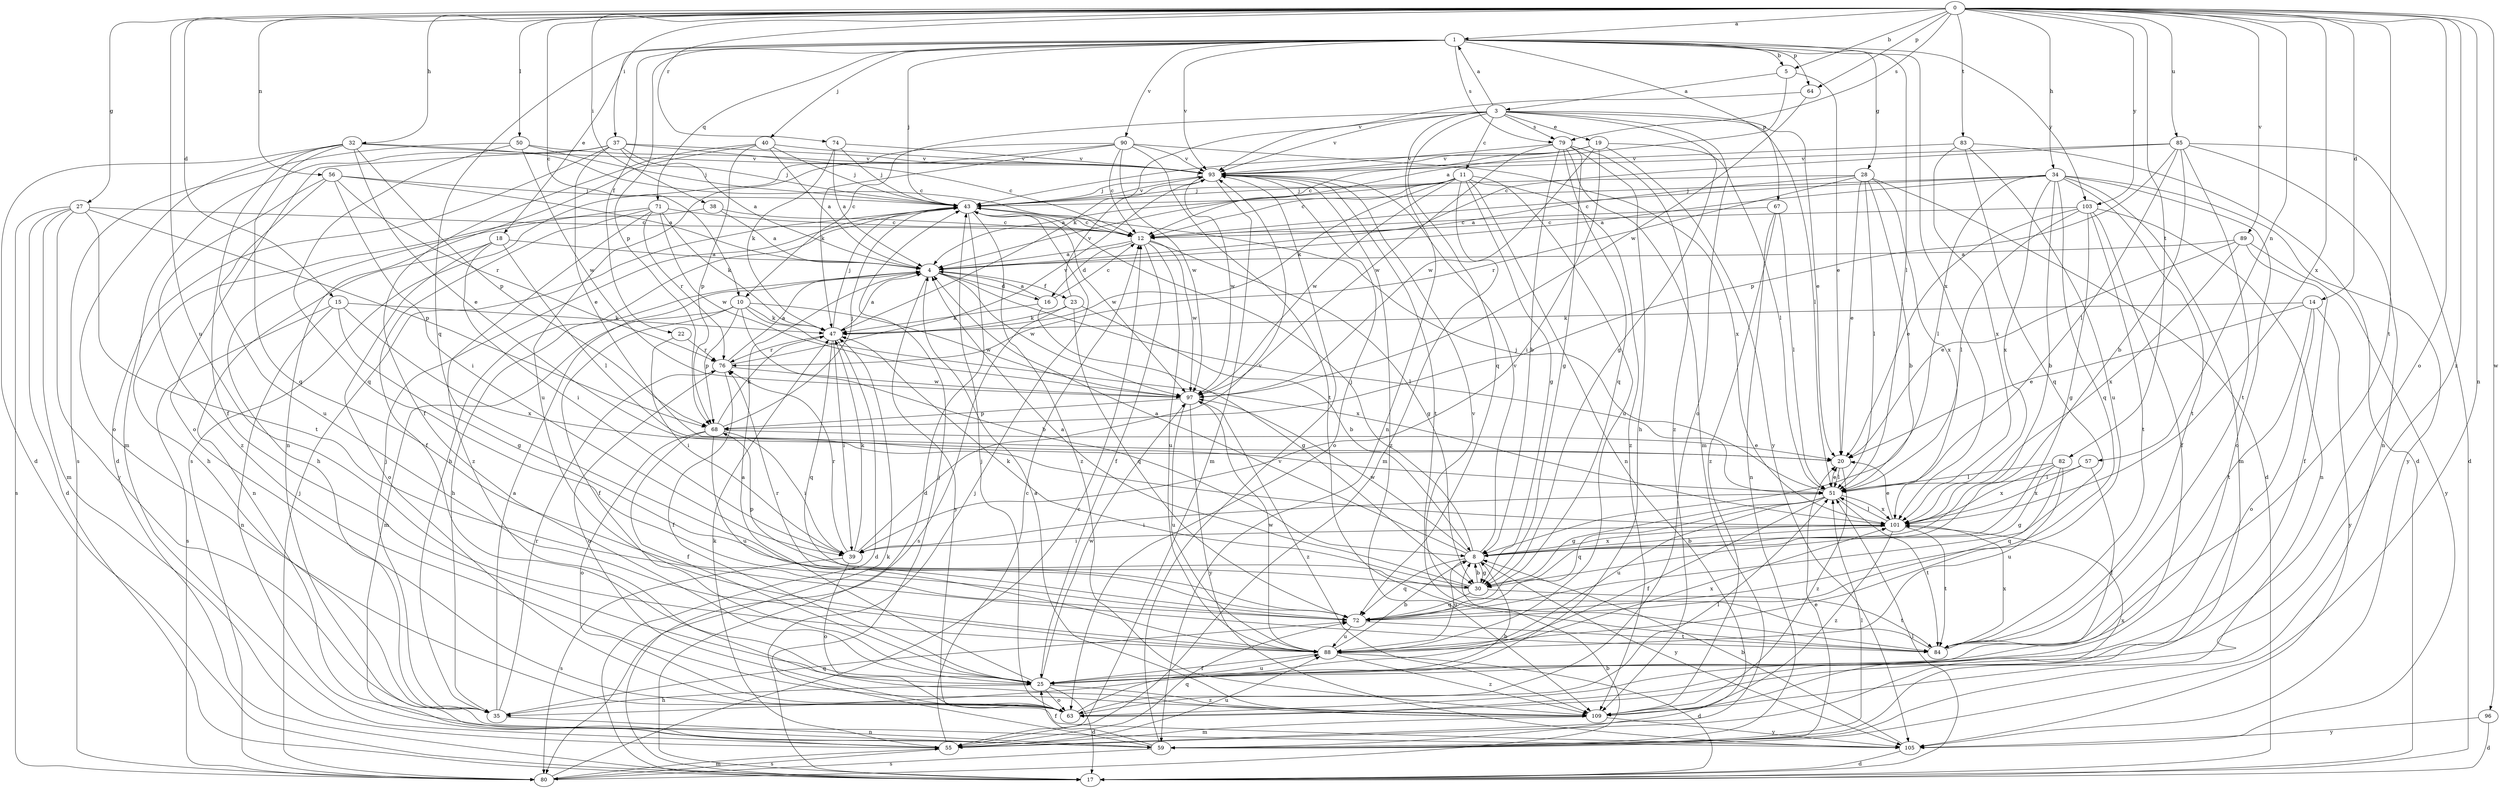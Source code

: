 strict digraph  {
0;
1;
3;
4;
5;
8;
10;
11;
12;
14;
15;
16;
17;
18;
19;
20;
22;
23;
25;
27;
28;
30;
32;
34;
35;
37;
38;
39;
40;
43;
47;
50;
51;
55;
56;
57;
59;
63;
64;
67;
68;
71;
72;
74;
76;
79;
80;
82;
83;
84;
85;
88;
89;
90;
93;
96;
97;
101;
103;
105;
109;
0 -> 1  [label=a];
0 -> 5  [label=b];
0 -> 10  [label=c];
0 -> 14  [label=d];
0 -> 15  [label=d];
0 -> 27  [label=g];
0 -> 32  [label=h];
0 -> 34  [label=h];
0 -> 37  [label=i];
0 -> 38  [label=i];
0 -> 50  [label=l];
0 -> 56  [label=n];
0 -> 57  [label=n];
0 -> 59  [label=n];
0 -> 63  [label=o];
0 -> 64  [label=p];
0 -> 74  [label=r];
0 -> 79  [label=s];
0 -> 82  [label=t];
0 -> 83  [label=t];
0 -> 84  [label=t];
0 -> 85  [label=u];
0 -> 88  [label=u];
0 -> 89  [label=v];
0 -> 96  [label=w];
0 -> 101  [label=x];
0 -> 103  [label=y];
0 -> 109  [label=z];
1 -> 5  [label=b];
1 -> 18  [label=e];
1 -> 22  [label=f];
1 -> 28  [label=g];
1 -> 40  [label=j];
1 -> 43  [label=j];
1 -> 51  [label=l];
1 -> 64  [label=p];
1 -> 67  [label=p];
1 -> 68  [label=p];
1 -> 71  [label=q];
1 -> 72  [label=q];
1 -> 79  [label=s];
1 -> 90  [label=v];
1 -> 93  [label=v];
1 -> 101  [label=x];
1 -> 103  [label=y];
3 -> 1  [label=a];
3 -> 10  [label=c];
3 -> 11  [label=c];
3 -> 19  [label=e];
3 -> 20  [label=e];
3 -> 30  [label=g];
3 -> 47  [label=k];
3 -> 51  [label=l];
3 -> 59  [label=n];
3 -> 63  [label=o];
3 -> 72  [label=q];
3 -> 79  [label=s];
3 -> 93  [label=v];
4 -> 16  [label=d];
4 -> 23  [label=f];
4 -> 35  [label=h];
4 -> 51  [label=l];
4 -> 97  [label=w];
4 -> 105  [label=y];
5 -> 3  [label=a];
5 -> 4  [label=a];
5 -> 20  [label=e];
8 -> 4  [label=a];
8 -> 30  [label=g];
8 -> 43  [label=j];
8 -> 72  [label=q];
8 -> 88  [label=u];
8 -> 93  [label=v];
8 -> 97  [label=w];
8 -> 101  [label=x];
8 -> 105  [label=y];
10 -> 8  [label=b];
10 -> 25  [label=f];
10 -> 47  [label=k];
10 -> 55  [label=m];
10 -> 68  [label=p];
10 -> 97  [label=w];
10 -> 101  [label=x];
11 -> 4  [label=a];
11 -> 12  [label=c];
11 -> 30  [label=g];
11 -> 43  [label=j];
11 -> 47  [label=k];
11 -> 55  [label=m];
11 -> 59  [label=n];
11 -> 88  [label=u];
11 -> 97  [label=w];
11 -> 109  [label=z];
12 -> 4  [label=a];
12 -> 16  [label=d];
12 -> 25  [label=f];
12 -> 30  [label=g];
12 -> 88  [label=u];
12 -> 97  [label=w];
14 -> 20  [label=e];
14 -> 47  [label=k];
14 -> 63  [label=o];
14 -> 84  [label=t];
14 -> 105  [label=y];
15 -> 30  [label=g];
15 -> 47  [label=k];
15 -> 59  [label=n];
15 -> 80  [label=s];
15 -> 101  [label=x];
16 -> 4  [label=a];
16 -> 12  [label=c];
16 -> 30  [label=g];
16 -> 47  [label=k];
17 -> 43  [label=j];
17 -> 47  [label=k];
17 -> 51  [label=l];
18 -> 4  [label=a];
18 -> 39  [label=i];
18 -> 51  [label=l];
18 -> 59  [label=n];
18 -> 63  [label=o];
19 -> 12  [label=c];
19 -> 39  [label=i];
19 -> 43  [label=j];
19 -> 51  [label=l];
19 -> 93  [label=v];
19 -> 97  [label=w];
19 -> 105  [label=y];
20 -> 51  [label=l];
20 -> 109  [label=z];
22 -> 39  [label=i];
22 -> 76  [label=r];
23 -> 8  [label=b];
23 -> 47  [label=k];
23 -> 72  [label=q];
23 -> 80  [label=s];
23 -> 93  [label=v];
25 -> 4  [label=a];
25 -> 17  [label=d];
25 -> 35  [label=h];
25 -> 63  [label=o];
25 -> 88  [label=u];
25 -> 97  [label=w];
25 -> 109  [label=z];
27 -> 12  [label=c];
27 -> 17  [label=d];
27 -> 55  [label=m];
27 -> 68  [label=p];
27 -> 80  [label=s];
27 -> 84  [label=t];
27 -> 105  [label=y];
28 -> 4  [label=a];
28 -> 8  [label=b];
28 -> 17  [label=d];
28 -> 20  [label=e];
28 -> 43  [label=j];
28 -> 51  [label=l];
28 -> 76  [label=r];
28 -> 101  [label=x];
30 -> 4  [label=a];
30 -> 8  [label=b];
30 -> 47  [label=k];
30 -> 68  [label=p];
30 -> 72  [label=q];
30 -> 84  [label=t];
32 -> 12  [label=c];
32 -> 17  [label=d];
32 -> 20  [label=e];
32 -> 25  [label=f];
32 -> 63  [label=o];
32 -> 68  [label=p];
32 -> 72  [label=q];
32 -> 93  [label=v];
34 -> 4  [label=a];
34 -> 8  [label=b];
34 -> 12  [label=c];
34 -> 43  [label=j];
34 -> 51  [label=l];
34 -> 55  [label=m];
34 -> 63  [label=o];
34 -> 72  [label=q];
34 -> 84  [label=t];
34 -> 101  [label=x];
34 -> 105  [label=y];
35 -> 4  [label=a];
35 -> 43  [label=j];
35 -> 59  [label=n];
35 -> 72  [label=q];
35 -> 76  [label=r];
37 -> 4  [label=a];
37 -> 12  [label=c];
37 -> 17  [label=d];
37 -> 20  [label=e];
37 -> 43  [label=j];
37 -> 55  [label=m];
37 -> 63  [label=o];
37 -> 93  [label=v];
38 -> 4  [label=a];
38 -> 12  [label=c];
38 -> 35  [label=h];
39 -> 47  [label=k];
39 -> 63  [label=o];
39 -> 76  [label=r];
39 -> 80  [label=s];
39 -> 93  [label=v];
40 -> 4  [label=a];
40 -> 25  [label=f];
40 -> 43  [label=j];
40 -> 59  [label=n];
40 -> 68  [label=p];
40 -> 93  [label=v];
43 -> 12  [label=c];
43 -> 17  [label=d];
43 -> 35  [label=h];
43 -> 93  [label=v];
43 -> 97  [label=w];
43 -> 109  [label=z];
47 -> 4  [label=a];
47 -> 17  [label=d];
47 -> 39  [label=i];
47 -> 43  [label=j];
47 -> 72  [label=q];
47 -> 76  [label=r];
50 -> 43  [label=j];
50 -> 72  [label=q];
50 -> 80  [label=s];
50 -> 93  [label=v];
50 -> 97  [label=w];
51 -> 20  [label=e];
51 -> 25  [label=f];
51 -> 30  [label=g];
51 -> 39  [label=i];
51 -> 43  [label=j];
51 -> 72  [label=q];
51 -> 84  [label=t];
51 -> 88  [label=u];
51 -> 101  [label=x];
55 -> 12  [label=c];
55 -> 47  [label=k];
55 -> 72  [label=q];
55 -> 80  [label=s];
55 -> 88  [label=u];
56 -> 4  [label=a];
56 -> 39  [label=i];
56 -> 43  [label=j];
56 -> 76  [label=r];
56 -> 88  [label=u];
56 -> 109  [label=z];
57 -> 25  [label=f];
57 -> 51  [label=l];
57 -> 101  [label=x];
59 -> 20  [label=e];
59 -> 25  [label=f];
59 -> 43  [label=j];
59 -> 51  [label=l];
59 -> 80  [label=s];
59 -> 93  [label=v];
63 -> 8  [label=b];
63 -> 43  [label=j];
63 -> 51  [label=l];
64 -> 93  [label=v];
64 -> 97  [label=w];
67 -> 12  [label=c];
67 -> 51  [label=l];
67 -> 59  [label=n];
67 -> 109  [label=z];
68 -> 20  [label=e];
68 -> 25  [label=f];
68 -> 39  [label=i];
68 -> 43  [label=j];
68 -> 47  [label=k];
68 -> 63  [label=o];
68 -> 88  [label=u];
71 -> 12  [label=c];
71 -> 25  [label=f];
71 -> 35  [label=h];
71 -> 47  [label=k];
71 -> 76  [label=r];
71 -> 97  [label=w];
71 -> 109  [label=z];
72 -> 76  [label=r];
72 -> 84  [label=t];
72 -> 88  [label=u];
74 -> 4  [label=a];
74 -> 43  [label=j];
74 -> 47  [label=k];
74 -> 93  [label=v];
76 -> 4  [label=a];
76 -> 25  [label=f];
76 -> 63  [label=o];
76 -> 93  [label=v];
76 -> 97  [label=w];
79 -> 8  [label=b];
79 -> 30  [label=g];
79 -> 35  [label=h];
79 -> 55  [label=m];
79 -> 72  [label=q];
79 -> 93  [label=v];
79 -> 97  [label=w];
79 -> 109  [label=z];
80 -> 8  [label=b];
80 -> 12  [label=c];
80 -> 43  [label=j];
80 -> 55  [label=m];
82 -> 30  [label=g];
82 -> 51  [label=l];
82 -> 72  [label=q];
82 -> 88  [label=u];
82 -> 101  [label=x];
83 -> 17  [label=d];
83 -> 72  [label=q];
83 -> 88  [label=u];
83 -> 93  [label=v];
83 -> 101  [label=x];
84 -> 93  [label=v];
84 -> 101  [label=x];
85 -> 8  [label=b];
85 -> 12  [label=c];
85 -> 17  [label=d];
85 -> 51  [label=l];
85 -> 59  [label=n];
85 -> 68  [label=p];
85 -> 84  [label=t];
85 -> 93  [label=v];
88 -> 8  [label=b];
88 -> 17  [label=d];
88 -> 25  [label=f];
88 -> 97  [label=w];
88 -> 101  [label=x];
88 -> 109  [label=z];
89 -> 4  [label=a];
89 -> 20  [label=e];
89 -> 25  [label=f];
89 -> 101  [label=x];
89 -> 105  [label=y];
90 -> 12  [label=c];
90 -> 47  [label=k];
90 -> 80  [label=s];
90 -> 84  [label=t];
90 -> 88  [label=u];
90 -> 93  [label=v];
90 -> 97  [label=w];
90 -> 101  [label=x];
93 -> 43  [label=j];
93 -> 55  [label=m];
93 -> 63  [label=o];
93 -> 84  [label=t];
93 -> 97  [label=w];
93 -> 109  [label=z];
96 -> 17  [label=d];
96 -> 105  [label=y];
97 -> 68  [label=p];
97 -> 88  [label=u];
97 -> 105  [label=y];
97 -> 109  [label=z];
101 -> 8  [label=b];
101 -> 20  [label=e];
101 -> 39  [label=i];
101 -> 51  [label=l];
101 -> 84  [label=t];
101 -> 109  [label=z];
103 -> 12  [label=c];
103 -> 20  [label=e];
103 -> 25  [label=f];
103 -> 30  [label=g];
103 -> 51  [label=l];
103 -> 59  [label=n];
103 -> 84  [label=t];
105 -> 8  [label=b];
105 -> 17  [label=d];
109 -> 4  [label=a];
109 -> 55  [label=m];
109 -> 101  [label=x];
109 -> 105  [label=y];
}
